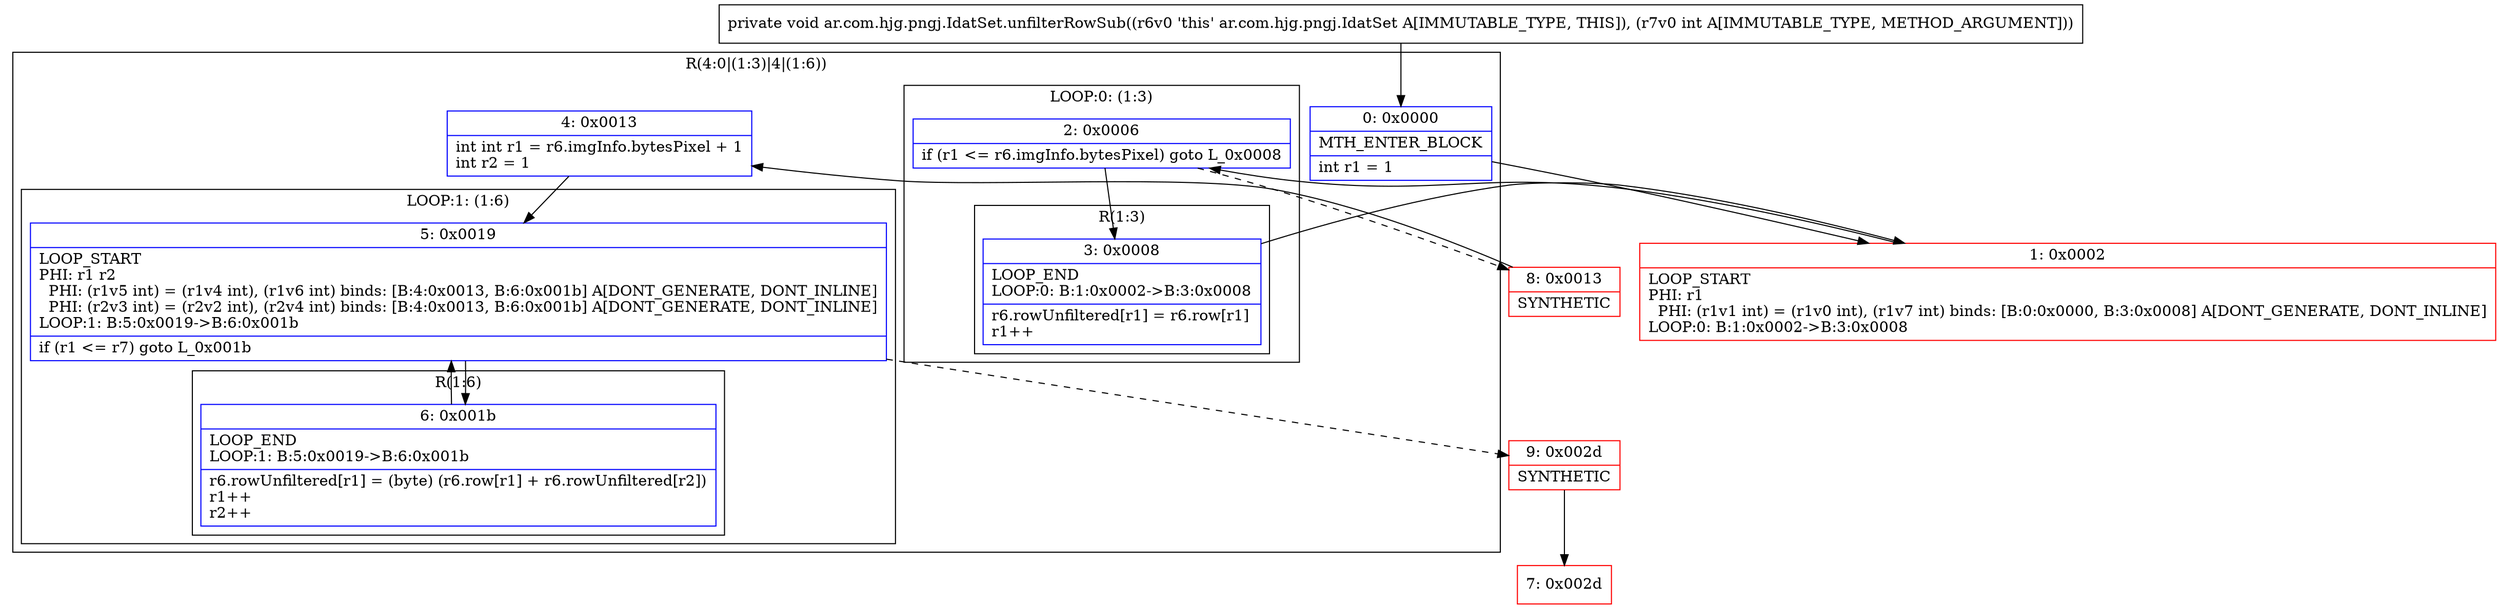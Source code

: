 digraph "CFG forar.com.hjg.pngj.IdatSet.unfilterRowSub(I)V" {
subgraph cluster_Region_163394172 {
label = "R(4:0|(1:3)|4|(1:6))";
node [shape=record,color=blue];
Node_0 [shape=record,label="{0\:\ 0x0000|MTH_ENTER_BLOCK\l|int r1 = 1\l}"];
subgraph cluster_LoopRegion_602926056 {
label = "LOOP:0: (1:3)";
node [shape=record,color=blue];
Node_2 [shape=record,label="{2\:\ 0x0006|if (r1 \<= r6.imgInfo.bytesPixel) goto L_0x0008\l}"];
subgraph cluster_Region_242802810 {
label = "R(1:3)";
node [shape=record,color=blue];
Node_3 [shape=record,label="{3\:\ 0x0008|LOOP_END\lLOOP:0: B:1:0x0002\-\>B:3:0x0008\l|r6.rowUnfiltered[r1] = r6.row[r1]\lr1++\l}"];
}
}
Node_4 [shape=record,label="{4\:\ 0x0013|int int r1 = r6.imgInfo.bytesPixel + 1\lint r2 = 1\l}"];
subgraph cluster_LoopRegion_13016639 {
label = "LOOP:1: (1:6)";
node [shape=record,color=blue];
Node_5 [shape=record,label="{5\:\ 0x0019|LOOP_START\lPHI: r1 r2 \l  PHI: (r1v5 int) = (r1v4 int), (r1v6 int) binds: [B:4:0x0013, B:6:0x001b] A[DONT_GENERATE, DONT_INLINE]\l  PHI: (r2v3 int) = (r2v2 int), (r2v4 int) binds: [B:4:0x0013, B:6:0x001b] A[DONT_GENERATE, DONT_INLINE]\lLOOP:1: B:5:0x0019\-\>B:6:0x001b\l|if (r1 \<= r7) goto L_0x001b\l}"];
subgraph cluster_Region_1619558016 {
label = "R(1:6)";
node [shape=record,color=blue];
Node_6 [shape=record,label="{6\:\ 0x001b|LOOP_END\lLOOP:1: B:5:0x0019\-\>B:6:0x001b\l|r6.rowUnfiltered[r1] = (byte) (r6.row[r1] + r6.rowUnfiltered[r2])\lr1++\lr2++\l}"];
}
}
}
Node_1 [shape=record,color=red,label="{1\:\ 0x0002|LOOP_START\lPHI: r1 \l  PHI: (r1v1 int) = (r1v0 int), (r1v7 int) binds: [B:0:0x0000, B:3:0x0008] A[DONT_GENERATE, DONT_INLINE]\lLOOP:0: B:1:0x0002\-\>B:3:0x0008\l}"];
Node_7 [shape=record,color=red,label="{7\:\ 0x002d}"];
Node_8 [shape=record,color=red,label="{8\:\ 0x0013|SYNTHETIC\l}"];
Node_9 [shape=record,color=red,label="{9\:\ 0x002d|SYNTHETIC\l}"];
MethodNode[shape=record,label="{private void ar.com.hjg.pngj.IdatSet.unfilterRowSub((r6v0 'this' ar.com.hjg.pngj.IdatSet A[IMMUTABLE_TYPE, THIS]), (r7v0 int A[IMMUTABLE_TYPE, METHOD_ARGUMENT])) }"];
MethodNode -> Node_0;
Node_0 -> Node_1;
Node_2 -> Node_3;
Node_2 -> Node_8[style=dashed];
Node_3 -> Node_1;
Node_4 -> Node_5;
Node_5 -> Node_6;
Node_5 -> Node_9[style=dashed];
Node_6 -> Node_5;
Node_1 -> Node_2;
Node_8 -> Node_4;
Node_9 -> Node_7;
}

